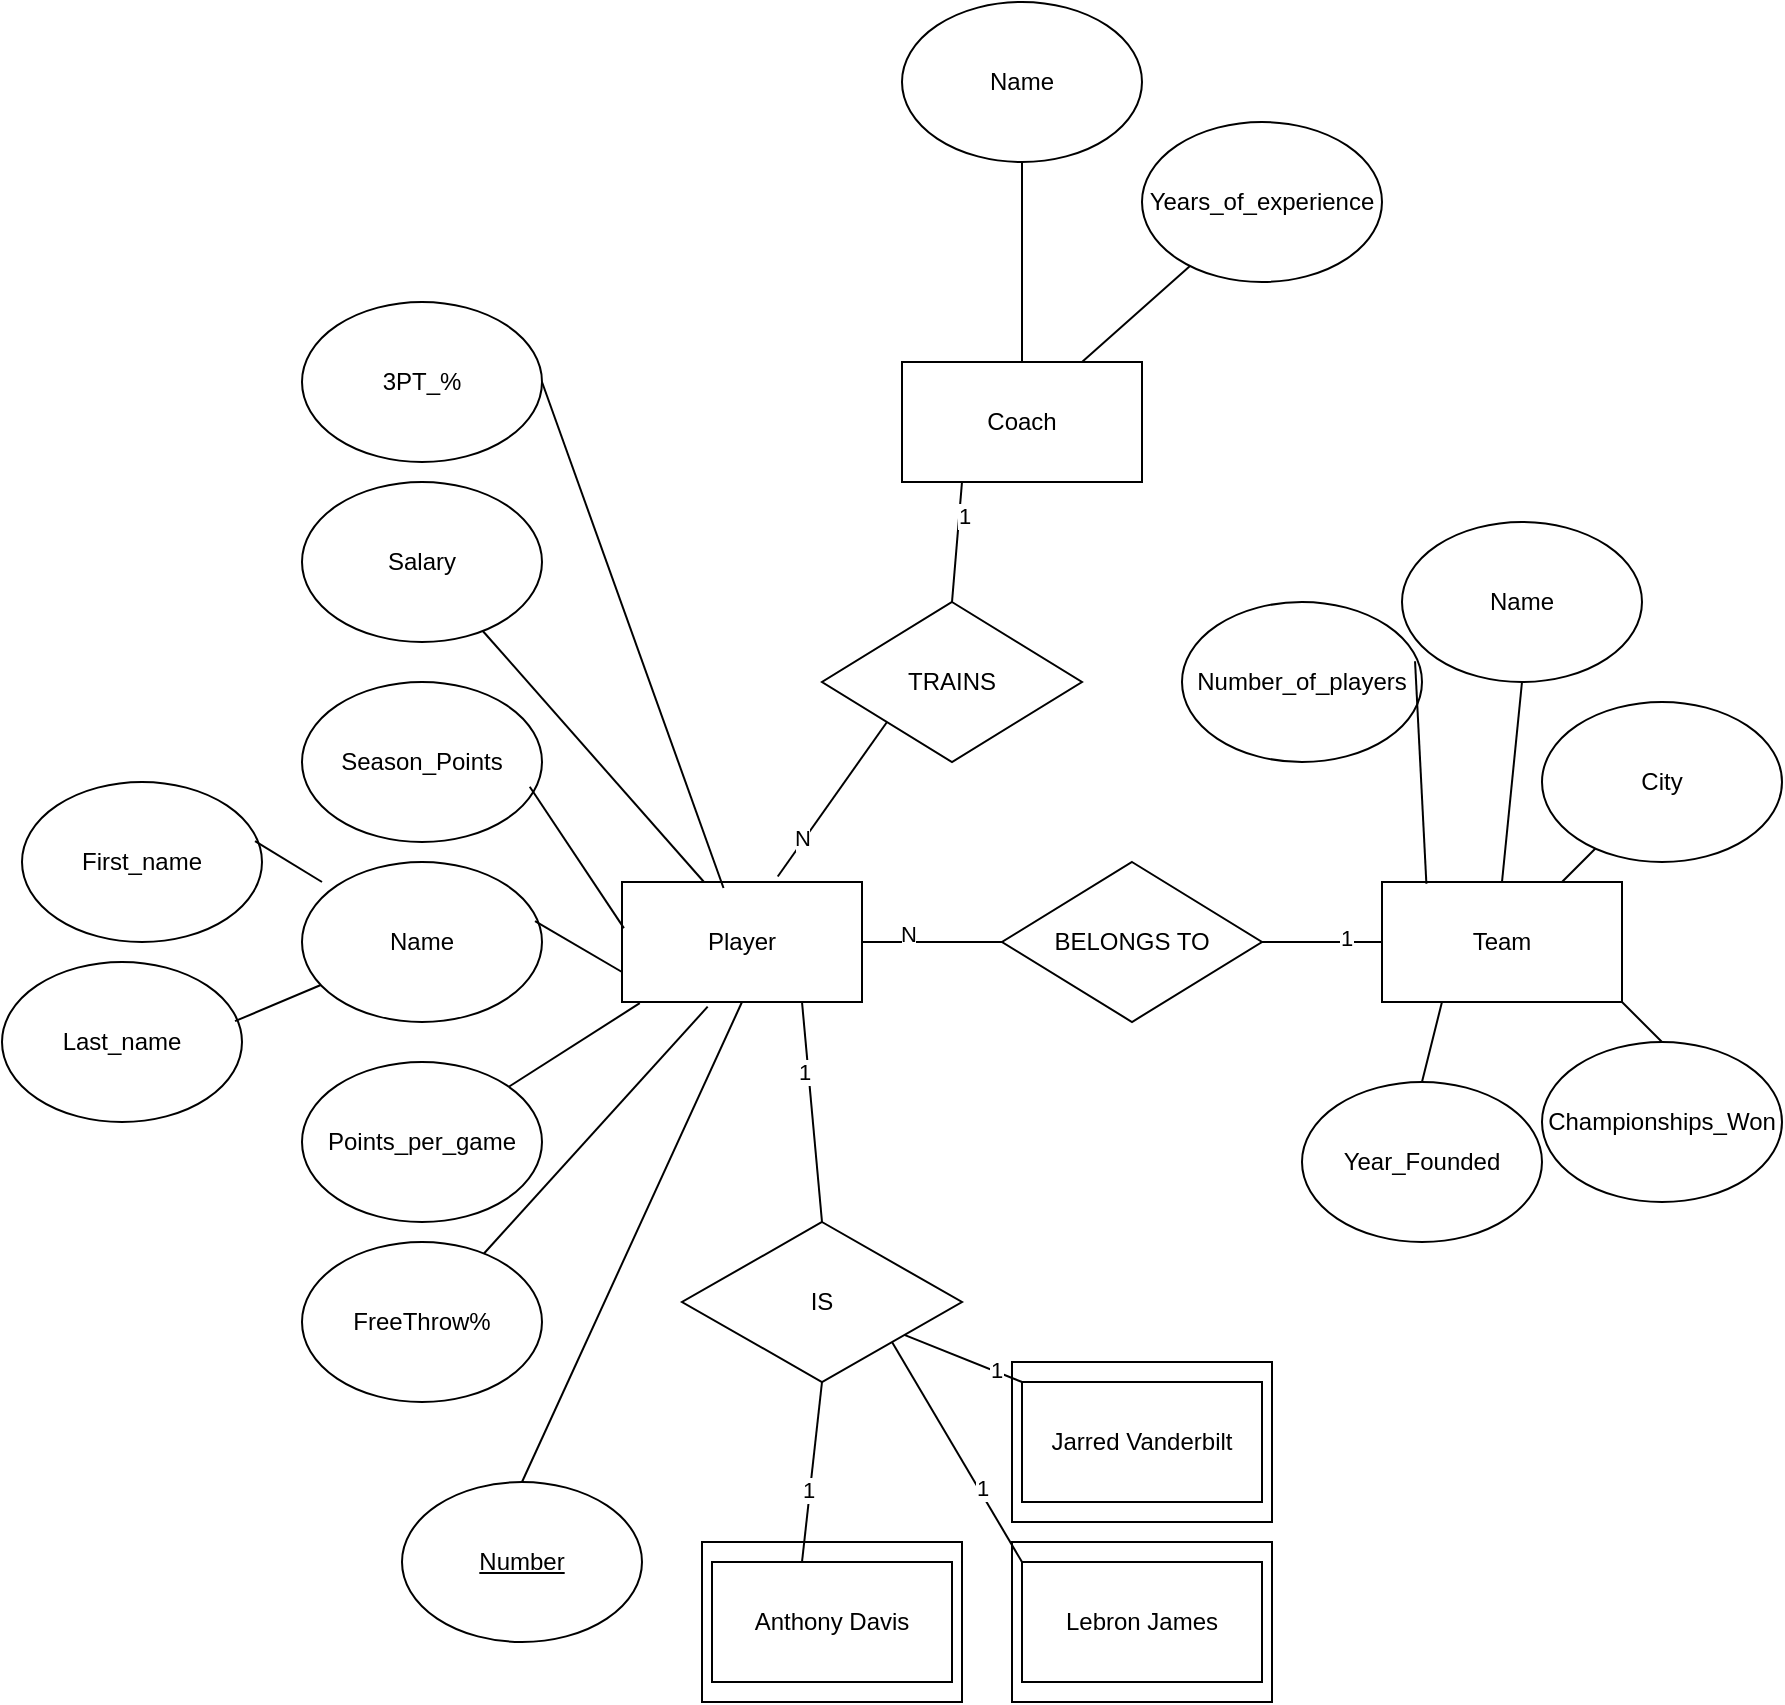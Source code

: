 <mxfile version="26.0.16">
  <diagram id="R2lEEEUBdFMjLlhIrx00" name="Page-1">
    <mxGraphModel dx="1987" dy="550" grid="1" gridSize="10" guides="1" tooltips="1" connect="1" arrows="1" fold="1" page="1" pageScale="1" pageWidth="850" pageHeight="1100" math="0" shadow="0" extFonts="Permanent Marker^https://fonts.googleapis.com/css?family=Permanent+Marker">
      <root>
        <mxCell id="0" />
        <mxCell id="1" parent="0" />
        <mxCell id="bABQXw71zlhPUMgOtml9-67" value="" style="rounded=0;whiteSpace=wrap;html=1;" vertex="1" parent="1">
          <mxGeometry x="455" y="840" width="130" height="80" as="geometry" />
        </mxCell>
        <mxCell id="bABQXw71zlhPUMgOtml9-66" value="" style="rounded=0;whiteSpace=wrap;html=1;" vertex="1" parent="1">
          <mxGeometry x="455" y="750" width="130" height="80" as="geometry" />
        </mxCell>
        <mxCell id="bABQXw71zlhPUMgOtml9-65" value="" style="rounded=0;whiteSpace=wrap;html=1;" vertex="1" parent="1">
          <mxGeometry x="300" y="840" width="130" height="80" as="geometry" />
        </mxCell>
        <mxCell id="bABQXw71zlhPUMgOtml9-1" value="Player" style="rounded=0;whiteSpace=wrap;html=1;" vertex="1" parent="1">
          <mxGeometry x="260" y="510" width="120" height="60" as="geometry" />
        </mxCell>
        <mxCell id="bABQXw71zlhPUMgOtml9-2" value="Name" style="ellipse;whiteSpace=wrap;html=1;" vertex="1" parent="1">
          <mxGeometry x="100" y="500" width="120" height="80" as="geometry" />
        </mxCell>
        <mxCell id="bABQXw71zlhPUMgOtml9-3" value="Season_Points" style="ellipse;whiteSpace=wrap;html=1;" vertex="1" parent="1">
          <mxGeometry x="100" y="410" width="120" height="80" as="geometry" />
        </mxCell>
        <mxCell id="bABQXw71zlhPUMgOtml9-4" value="Salary" style="ellipse;whiteSpace=wrap;html=1;" vertex="1" parent="1">
          <mxGeometry x="100" y="310" width="120" height="80" as="geometry" />
        </mxCell>
        <mxCell id="bABQXw71zlhPUMgOtml9-5" value="Points_per_game" style="ellipse;whiteSpace=wrap;html=1;" vertex="1" parent="1">
          <mxGeometry x="100" y="600" width="120" height="80" as="geometry" />
        </mxCell>
        <mxCell id="bABQXw71zlhPUMgOtml9-6" value="FreeThrow%" style="ellipse;whiteSpace=wrap;html=1;" vertex="1" parent="1">
          <mxGeometry x="100" y="690" width="120" height="80" as="geometry" />
        </mxCell>
        <mxCell id="bABQXw71zlhPUMgOtml9-7" value="3PT_%" style="ellipse;whiteSpace=wrap;html=1;" vertex="1" parent="1">
          <mxGeometry x="100" y="220" width="120" height="80" as="geometry" />
        </mxCell>
        <mxCell id="bABQXw71zlhPUMgOtml9-8" value="" style="endArrow=none;html=1;rounded=0;exitX=0.423;exitY=0.05;exitDx=0;exitDy=0;exitPerimeter=0;entryX=1;entryY=0.5;entryDx=0;entryDy=0;" edge="1" parent="1" source="bABQXw71zlhPUMgOtml9-1" target="bABQXw71zlhPUMgOtml9-7">
          <mxGeometry width="50" height="50" relative="1" as="geometry">
            <mxPoint x="400" y="540" as="sourcePoint" />
            <mxPoint x="450" y="490" as="targetPoint" />
          </mxGeometry>
        </mxCell>
        <mxCell id="bABQXw71zlhPUMgOtml9-9" value="" style="endArrow=none;html=1;rounded=0;exitX=0.423;exitY=0.05;exitDx=0;exitDy=0;exitPerimeter=0;" edge="1" parent="1" target="bABQXw71zlhPUMgOtml9-4">
          <mxGeometry width="50" height="50" relative="1" as="geometry">
            <mxPoint x="301" y="510" as="sourcePoint" />
            <mxPoint x="210" y="257" as="targetPoint" />
          </mxGeometry>
        </mxCell>
        <mxCell id="bABQXw71zlhPUMgOtml9-10" value="" style="endArrow=none;html=1;rounded=0;exitX=0.008;exitY=0.384;exitDx=0;exitDy=0;exitPerimeter=0;entryX=0.949;entryY=0.655;entryDx=0;entryDy=0;entryPerimeter=0;" edge="1" parent="1" source="bABQXw71zlhPUMgOtml9-1" target="bABQXw71zlhPUMgOtml9-3">
          <mxGeometry width="50" height="50" relative="1" as="geometry">
            <mxPoint x="331" y="533" as="sourcePoint" />
            <mxPoint x="240" y="280" as="targetPoint" />
          </mxGeometry>
        </mxCell>
        <mxCell id="bABQXw71zlhPUMgOtml9-11" value="" style="endArrow=none;html=1;rounded=0;exitX=0;exitY=0.75;exitDx=0;exitDy=0;entryX=0.971;entryY=0.37;entryDx=0;entryDy=0;entryPerimeter=0;" edge="1" parent="1" source="bABQXw71zlhPUMgOtml9-1" target="bABQXw71zlhPUMgOtml9-2">
          <mxGeometry width="50" height="50" relative="1" as="geometry">
            <mxPoint x="341" y="543" as="sourcePoint" />
            <mxPoint x="250" y="290" as="targetPoint" />
          </mxGeometry>
        </mxCell>
        <mxCell id="bABQXw71zlhPUMgOtml9-12" value="" style="endArrow=none;html=1;rounded=0;exitX=0.074;exitY=1.01;exitDx=0;exitDy=0;exitPerimeter=0;" edge="1" parent="1" source="bABQXw71zlhPUMgOtml9-1" target="bABQXw71zlhPUMgOtml9-5">
          <mxGeometry width="50" height="50" relative="1" as="geometry">
            <mxPoint x="351" y="553" as="sourcePoint" />
            <mxPoint x="260" y="300" as="targetPoint" />
          </mxGeometry>
        </mxCell>
        <mxCell id="bABQXw71zlhPUMgOtml9-13" value="" style="endArrow=none;html=1;rounded=0;exitX=0.357;exitY=1.039;exitDx=0;exitDy=0;exitPerimeter=0;" edge="1" parent="1" source="bABQXw71zlhPUMgOtml9-1" target="bABQXw71zlhPUMgOtml9-6">
          <mxGeometry width="50" height="50" relative="1" as="geometry">
            <mxPoint x="361" y="563" as="sourcePoint" />
            <mxPoint x="270" y="310" as="targetPoint" />
          </mxGeometry>
        </mxCell>
        <mxCell id="bABQXw71zlhPUMgOtml9-15" value="&lt;u&gt;Number&lt;/u&gt;" style="ellipse;whiteSpace=wrap;html=1;" vertex="1" parent="1">
          <mxGeometry x="150" y="810" width="120" height="80" as="geometry" />
        </mxCell>
        <mxCell id="bABQXw71zlhPUMgOtml9-16" value="" style="endArrow=none;html=1;rounded=0;exitX=0.5;exitY=1;exitDx=0;exitDy=0;entryX=0.5;entryY=0;entryDx=0;entryDy=0;" edge="1" parent="1" target="bABQXw71zlhPUMgOtml9-15" source="bABQXw71zlhPUMgOtml9-1">
          <mxGeometry width="50" height="50" relative="1" as="geometry">
            <mxPoint x="420" y="745" as="sourcePoint" />
            <mxPoint x="410" y="480" as="targetPoint" />
          </mxGeometry>
        </mxCell>
        <mxCell id="bABQXw71zlhPUMgOtml9-17" value="Last_name" style="ellipse;whiteSpace=wrap;html=1;" vertex="1" parent="1">
          <mxGeometry x="-50" y="550" width="120" height="80" as="geometry" />
        </mxCell>
        <mxCell id="bABQXw71zlhPUMgOtml9-18" value="" style="endArrow=none;html=1;rounded=0;entryX=0.971;entryY=0.37;entryDx=0;entryDy=0;entryPerimeter=0;" edge="1" parent="1" target="bABQXw71zlhPUMgOtml9-17" source="bABQXw71zlhPUMgOtml9-2">
          <mxGeometry width="50" height="50" relative="1" as="geometry">
            <mxPoint x="280" y="575" as="sourcePoint" />
            <mxPoint x="270" y="310" as="targetPoint" />
          </mxGeometry>
        </mxCell>
        <mxCell id="bABQXw71zlhPUMgOtml9-19" value="First_name" style="ellipse;whiteSpace=wrap;html=1;" vertex="1" parent="1">
          <mxGeometry x="-40" y="460" width="120" height="80" as="geometry" />
        </mxCell>
        <mxCell id="bABQXw71zlhPUMgOtml9-20" value="" style="endArrow=none;html=1;rounded=0;entryX=0.971;entryY=0.37;entryDx=0;entryDy=0;entryPerimeter=0;" edge="1" parent="1" target="bABQXw71zlhPUMgOtml9-19">
          <mxGeometry width="50" height="50" relative="1" as="geometry">
            <mxPoint x="110" y="510" as="sourcePoint" />
            <mxPoint x="110" y="250" as="targetPoint" />
          </mxGeometry>
        </mxCell>
        <mxCell id="bABQXw71zlhPUMgOtml9-21" value="Team" style="rounded=0;whiteSpace=wrap;html=1;" vertex="1" parent="1">
          <mxGeometry x="640" y="510" width="120" height="60" as="geometry" />
        </mxCell>
        <mxCell id="bABQXw71zlhPUMgOtml9-22" value="Name" style="ellipse;whiteSpace=wrap;html=1;" vertex="1" parent="1">
          <mxGeometry x="650" y="330" width="120" height="80" as="geometry" />
        </mxCell>
        <mxCell id="bABQXw71zlhPUMgOtml9-23" value="" style="endArrow=none;html=1;rounded=0;exitX=0.5;exitY=0;exitDx=0;exitDy=0;entryX=0.5;entryY=1;entryDx=0;entryDy=0;" edge="1" parent="1" target="bABQXw71zlhPUMgOtml9-22" source="bABQXw71zlhPUMgOtml9-21">
          <mxGeometry width="50" height="50" relative="1" as="geometry">
            <mxPoint x="750" y="445" as="sourcePoint" />
            <mxPoint x="740" y="180" as="targetPoint" />
          </mxGeometry>
        </mxCell>
        <mxCell id="bABQXw71zlhPUMgOtml9-24" value="Number_of_players" style="ellipse;whiteSpace=wrap;html=1;" vertex="1" parent="1">
          <mxGeometry x="540" y="370" width="120" height="80" as="geometry" />
        </mxCell>
        <mxCell id="bABQXw71zlhPUMgOtml9-25" value="" style="endArrow=none;html=1;rounded=0;exitX=0.185;exitY=0.014;exitDx=0;exitDy=0;entryX=0.971;entryY=0.37;entryDx=0;entryDy=0;entryPerimeter=0;exitPerimeter=0;" edge="1" parent="1" target="bABQXw71zlhPUMgOtml9-24" source="bABQXw71zlhPUMgOtml9-21">
          <mxGeometry width="50" height="50" relative="1" as="geometry">
            <mxPoint x="650" y="505" as="sourcePoint" />
            <mxPoint x="640" y="240" as="targetPoint" />
          </mxGeometry>
        </mxCell>
        <mxCell id="bABQXw71zlhPUMgOtml9-26" value="City" style="ellipse;whiteSpace=wrap;html=1;" vertex="1" parent="1">
          <mxGeometry x="720" y="420" width="120" height="80" as="geometry" />
        </mxCell>
        <mxCell id="bABQXw71zlhPUMgOtml9-28" value="" style="endArrow=none;html=1;rounded=0;" edge="1" parent="1" source="bABQXw71zlhPUMgOtml9-21" target="bABQXw71zlhPUMgOtml9-26">
          <mxGeometry width="50" height="50" relative="1" as="geometry">
            <mxPoint x="430" y="600" as="sourcePoint" />
            <mxPoint x="480" y="550" as="targetPoint" />
          </mxGeometry>
        </mxCell>
        <mxCell id="bABQXw71zlhPUMgOtml9-29" value="Championships_Won" style="ellipse;whiteSpace=wrap;html=1;" vertex="1" parent="1">
          <mxGeometry x="720" y="590" width="120" height="80" as="geometry" />
        </mxCell>
        <mxCell id="bABQXw71zlhPUMgOtml9-30" value="" style="endArrow=none;html=1;rounded=0;exitX=0.5;exitY=0;exitDx=0;exitDy=0;entryX=1;entryY=1;entryDx=0;entryDy=0;" edge="1" parent="1" source="bABQXw71zlhPUMgOtml9-29" target="bABQXw71zlhPUMgOtml9-21">
          <mxGeometry width="50" height="50" relative="1" as="geometry">
            <mxPoint x="770" y="580" as="sourcePoint" />
            <mxPoint x="480" y="550" as="targetPoint" />
          </mxGeometry>
        </mxCell>
        <mxCell id="bABQXw71zlhPUMgOtml9-32" value="Year_Founded" style="ellipse;whiteSpace=wrap;html=1;" vertex="1" parent="1">
          <mxGeometry x="600" y="610" width="120" height="80" as="geometry" />
        </mxCell>
        <mxCell id="bABQXw71zlhPUMgOtml9-33" value="" style="endArrow=none;html=1;rounded=0;exitX=0.5;exitY=0;exitDx=0;exitDy=0;entryX=0.25;entryY=1;entryDx=0;entryDy=0;" edge="1" parent="1" source="bABQXw71zlhPUMgOtml9-32" target="bABQXw71zlhPUMgOtml9-21">
          <mxGeometry width="50" height="50" relative="1" as="geometry">
            <mxPoint x="430" y="600" as="sourcePoint" />
            <mxPoint x="480" y="550" as="targetPoint" />
          </mxGeometry>
        </mxCell>
        <mxCell id="bABQXw71zlhPUMgOtml9-34" value="Coach" style="rounded=0;whiteSpace=wrap;html=1;" vertex="1" parent="1">
          <mxGeometry x="400" y="250" width="120" height="60" as="geometry" />
        </mxCell>
        <mxCell id="bABQXw71zlhPUMgOtml9-35" value="Name" style="ellipse;whiteSpace=wrap;html=1;" vertex="1" parent="1">
          <mxGeometry x="400" y="70" width="120" height="80" as="geometry" />
        </mxCell>
        <mxCell id="bABQXw71zlhPUMgOtml9-36" value="" style="endArrow=none;html=1;rounded=0;entryX=0.5;entryY=1;entryDx=0;entryDy=0;exitX=0.5;exitY=0;exitDx=0;exitDy=0;" edge="1" parent="1" target="bABQXw71zlhPUMgOtml9-35" source="bABQXw71zlhPUMgOtml9-34">
          <mxGeometry width="50" height="50" relative="1" as="geometry">
            <mxPoint x="470" y="240" as="sourcePoint" />
            <mxPoint x="510" y="-100" as="targetPoint" />
          </mxGeometry>
        </mxCell>
        <mxCell id="bABQXw71zlhPUMgOtml9-39" value="Years_of_experience" style="ellipse;whiteSpace=wrap;html=1;" vertex="1" parent="1">
          <mxGeometry x="520" y="130" width="120" height="80" as="geometry" />
        </mxCell>
        <mxCell id="bABQXw71zlhPUMgOtml9-40" value="" style="endArrow=none;html=1;rounded=0;exitX=0.75;exitY=0;exitDx=0;exitDy=0;" edge="1" parent="1" source="bABQXw71zlhPUMgOtml9-34" target="bABQXw71zlhPUMgOtml9-39">
          <mxGeometry width="50" height="50" relative="1" as="geometry">
            <mxPoint x="430" y="440" as="sourcePoint" />
            <mxPoint x="480" y="390" as="targetPoint" />
          </mxGeometry>
        </mxCell>
        <mxCell id="bABQXw71zlhPUMgOtml9-41" value="BELONGS TO" style="rhombus;whiteSpace=wrap;html=1;" vertex="1" parent="1">
          <mxGeometry x="450" y="500" width="130" height="80" as="geometry" />
        </mxCell>
        <mxCell id="bABQXw71zlhPUMgOtml9-42" value="" style="endArrow=none;html=1;rounded=0;exitX=1;exitY=0.5;exitDx=0;exitDy=0;" edge="1" parent="1" source="bABQXw71zlhPUMgOtml9-1" target="bABQXw71zlhPUMgOtml9-41">
          <mxGeometry width="50" height="50" relative="1" as="geometry">
            <mxPoint x="430" y="440" as="sourcePoint" />
            <mxPoint x="480" y="390" as="targetPoint" />
          </mxGeometry>
        </mxCell>
        <mxCell id="bABQXw71zlhPUMgOtml9-44" value="N" style="edgeLabel;html=1;align=center;verticalAlign=middle;resizable=0;points=[];" vertex="1" connectable="0" parent="bABQXw71zlhPUMgOtml9-42">
          <mxGeometry x="-0.35" y="4" relative="1" as="geometry">
            <mxPoint as="offset" />
          </mxGeometry>
        </mxCell>
        <mxCell id="bABQXw71zlhPUMgOtml9-43" value="" style="endArrow=none;html=1;rounded=0;exitX=1;exitY=0.5;exitDx=0;exitDy=0;entryX=0;entryY=0.5;entryDx=0;entryDy=0;" edge="1" parent="1" source="bABQXw71zlhPUMgOtml9-41" target="bABQXw71zlhPUMgOtml9-21">
          <mxGeometry width="50" height="50" relative="1" as="geometry">
            <mxPoint x="590" y="540" as="sourcePoint" />
            <mxPoint x="480" y="390" as="targetPoint" />
          </mxGeometry>
        </mxCell>
        <mxCell id="bABQXw71zlhPUMgOtml9-45" value="1" style="edgeLabel;html=1;align=center;verticalAlign=middle;resizable=0;points=[];" vertex="1" connectable="0" parent="bABQXw71zlhPUMgOtml9-43">
          <mxGeometry x="0.397" y="2" relative="1" as="geometry">
            <mxPoint as="offset" />
          </mxGeometry>
        </mxCell>
        <mxCell id="bABQXw71zlhPUMgOtml9-47" value="TRAINS" style="rhombus;whiteSpace=wrap;html=1;" vertex="1" parent="1">
          <mxGeometry x="360" y="370" width="130" height="80" as="geometry" />
        </mxCell>
        <mxCell id="bABQXw71zlhPUMgOtml9-48" value="" style="endArrow=none;html=1;rounded=0;exitX=0.5;exitY=0;exitDx=0;exitDy=0;entryX=0.25;entryY=1;entryDx=0;entryDy=0;" edge="1" parent="1" source="bABQXw71zlhPUMgOtml9-47" target="bABQXw71zlhPUMgOtml9-34">
          <mxGeometry width="50" height="50" relative="1" as="geometry">
            <mxPoint x="430" y="440" as="sourcePoint" />
            <mxPoint x="480" y="390" as="targetPoint" />
          </mxGeometry>
        </mxCell>
        <mxCell id="bABQXw71zlhPUMgOtml9-50" value="1" style="edgeLabel;html=1;align=center;verticalAlign=middle;resizable=0;points=[];" vertex="1" connectable="0" parent="bABQXw71zlhPUMgOtml9-48">
          <mxGeometry x="0.466" y="-2" relative="1" as="geometry">
            <mxPoint as="offset" />
          </mxGeometry>
        </mxCell>
        <mxCell id="bABQXw71zlhPUMgOtml9-49" value="" style="endArrow=none;html=1;rounded=0;exitX=0.649;exitY=-0.046;exitDx=0;exitDy=0;exitPerimeter=0;entryX=0;entryY=1;entryDx=0;entryDy=0;" edge="1" parent="1" source="bABQXw71zlhPUMgOtml9-1" target="bABQXw71zlhPUMgOtml9-47">
          <mxGeometry width="50" height="50" relative="1" as="geometry">
            <mxPoint x="430" y="440" as="sourcePoint" />
            <mxPoint x="480" y="390" as="targetPoint" />
          </mxGeometry>
        </mxCell>
        <mxCell id="bABQXw71zlhPUMgOtml9-51" value="N" style="edgeLabel;html=1;align=center;verticalAlign=middle;resizable=0;points=[];" vertex="1" connectable="0" parent="bABQXw71zlhPUMgOtml9-49">
          <mxGeometry x="-0.511" y="2" relative="1" as="geometry">
            <mxPoint as="offset" />
          </mxGeometry>
        </mxCell>
        <mxCell id="bABQXw71zlhPUMgOtml9-52" value="Anthony Davis" style="rounded=0;whiteSpace=wrap;html=1;" vertex="1" parent="1">
          <mxGeometry x="305" y="850" width="120" height="60" as="geometry" />
        </mxCell>
        <mxCell id="bABQXw71zlhPUMgOtml9-53" value="Lebron James" style="rounded=0;whiteSpace=wrap;html=1;" vertex="1" parent="1">
          <mxGeometry x="460" y="850" width="120" height="60" as="geometry" />
        </mxCell>
        <mxCell id="bABQXw71zlhPUMgOtml9-54" value="Jarred Vanderbilt" style="rounded=0;whiteSpace=wrap;html=1;" vertex="1" parent="1">
          <mxGeometry x="460" y="760" width="120" height="60" as="geometry" />
        </mxCell>
        <mxCell id="bABQXw71zlhPUMgOtml9-55" value="IS" style="rhombus;whiteSpace=wrap;html=1;" vertex="1" parent="1">
          <mxGeometry x="290" y="680" width="140" height="80" as="geometry" />
        </mxCell>
        <mxCell id="bABQXw71zlhPUMgOtml9-56" value="" style="endArrow=none;html=1;rounded=0;exitX=0;exitY=0;exitDx=0;exitDy=0;entryX=1;entryY=1;entryDx=0;entryDy=0;" edge="1" parent="1" source="bABQXw71zlhPUMgOtml9-53" target="bABQXw71zlhPUMgOtml9-55">
          <mxGeometry width="50" height="50" relative="1" as="geometry">
            <mxPoint x="450" y="470" as="sourcePoint" />
            <mxPoint x="500" y="420" as="targetPoint" />
          </mxGeometry>
        </mxCell>
        <mxCell id="bABQXw71zlhPUMgOtml9-63" value="1" style="edgeLabel;html=1;align=center;verticalAlign=middle;resizable=0;points=[];" vertex="1" connectable="0" parent="bABQXw71zlhPUMgOtml9-56">
          <mxGeometry x="-0.336" y="-2" relative="1" as="geometry">
            <mxPoint as="offset" />
          </mxGeometry>
        </mxCell>
        <mxCell id="bABQXw71zlhPUMgOtml9-58" value="" style="endArrow=none;html=1;rounded=0;exitX=0.75;exitY=1;exitDx=0;exitDy=0;entryX=0.5;entryY=0;entryDx=0;entryDy=0;" edge="1" parent="1" source="bABQXw71zlhPUMgOtml9-1" target="bABQXw71zlhPUMgOtml9-55">
          <mxGeometry width="50" height="50" relative="1" as="geometry">
            <mxPoint x="450" y="470" as="sourcePoint" />
            <mxPoint x="500" y="420" as="targetPoint" />
          </mxGeometry>
        </mxCell>
        <mxCell id="bABQXw71zlhPUMgOtml9-59" value="1" style="edgeLabel;html=1;align=center;verticalAlign=middle;resizable=0;points=[];" vertex="1" connectable="0" parent="bABQXw71zlhPUMgOtml9-58">
          <mxGeometry x="-0.374" y="-2" relative="1" as="geometry">
            <mxPoint as="offset" />
          </mxGeometry>
        </mxCell>
        <mxCell id="bABQXw71zlhPUMgOtml9-60" value="" style="endArrow=none;html=1;rounded=0;entryX=0;entryY=0;entryDx=0;entryDy=0;" edge="1" parent="1" source="bABQXw71zlhPUMgOtml9-55" target="bABQXw71zlhPUMgOtml9-54">
          <mxGeometry width="50" height="50" relative="1" as="geometry">
            <mxPoint x="450" y="470" as="sourcePoint" />
            <mxPoint x="500" y="420" as="targetPoint" />
          </mxGeometry>
        </mxCell>
        <mxCell id="bABQXw71zlhPUMgOtml9-64" value="1" style="edgeLabel;html=1;align=center;verticalAlign=middle;resizable=0;points=[];" vertex="1" connectable="0" parent="bABQXw71zlhPUMgOtml9-60">
          <mxGeometry x="0.54" y="1" relative="1" as="geometry">
            <mxPoint as="offset" />
          </mxGeometry>
        </mxCell>
        <mxCell id="bABQXw71zlhPUMgOtml9-61" value="" style="endArrow=none;html=1;rounded=0;exitX=0.375;exitY=0;exitDx=0;exitDy=0;exitPerimeter=0;entryX=0.5;entryY=1;entryDx=0;entryDy=0;" edge="1" parent="1" source="bABQXw71zlhPUMgOtml9-52" target="bABQXw71zlhPUMgOtml9-55">
          <mxGeometry width="50" height="50" relative="1" as="geometry">
            <mxPoint x="450" y="470" as="sourcePoint" />
            <mxPoint x="500" y="420" as="targetPoint" />
          </mxGeometry>
        </mxCell>
        <mxCell id="bABQXw71zlhPUMgOtml9-62" value="1" style="edgeLabel;html=1;align=center;verticalAlign=middle;resizable=0;points=[];" vertex="1" connectable="0" parent="bABQXw71zlhPUMgOtml9-61">
          <mxGeometry x="-0.195" y="1" relative="1" as="geometry">
            <mxPoint as="offset" />
          </mxGeometry>
        </mxCell>
      </root>
    </mxGraphModel>
  </diagram>
</mxfile>
